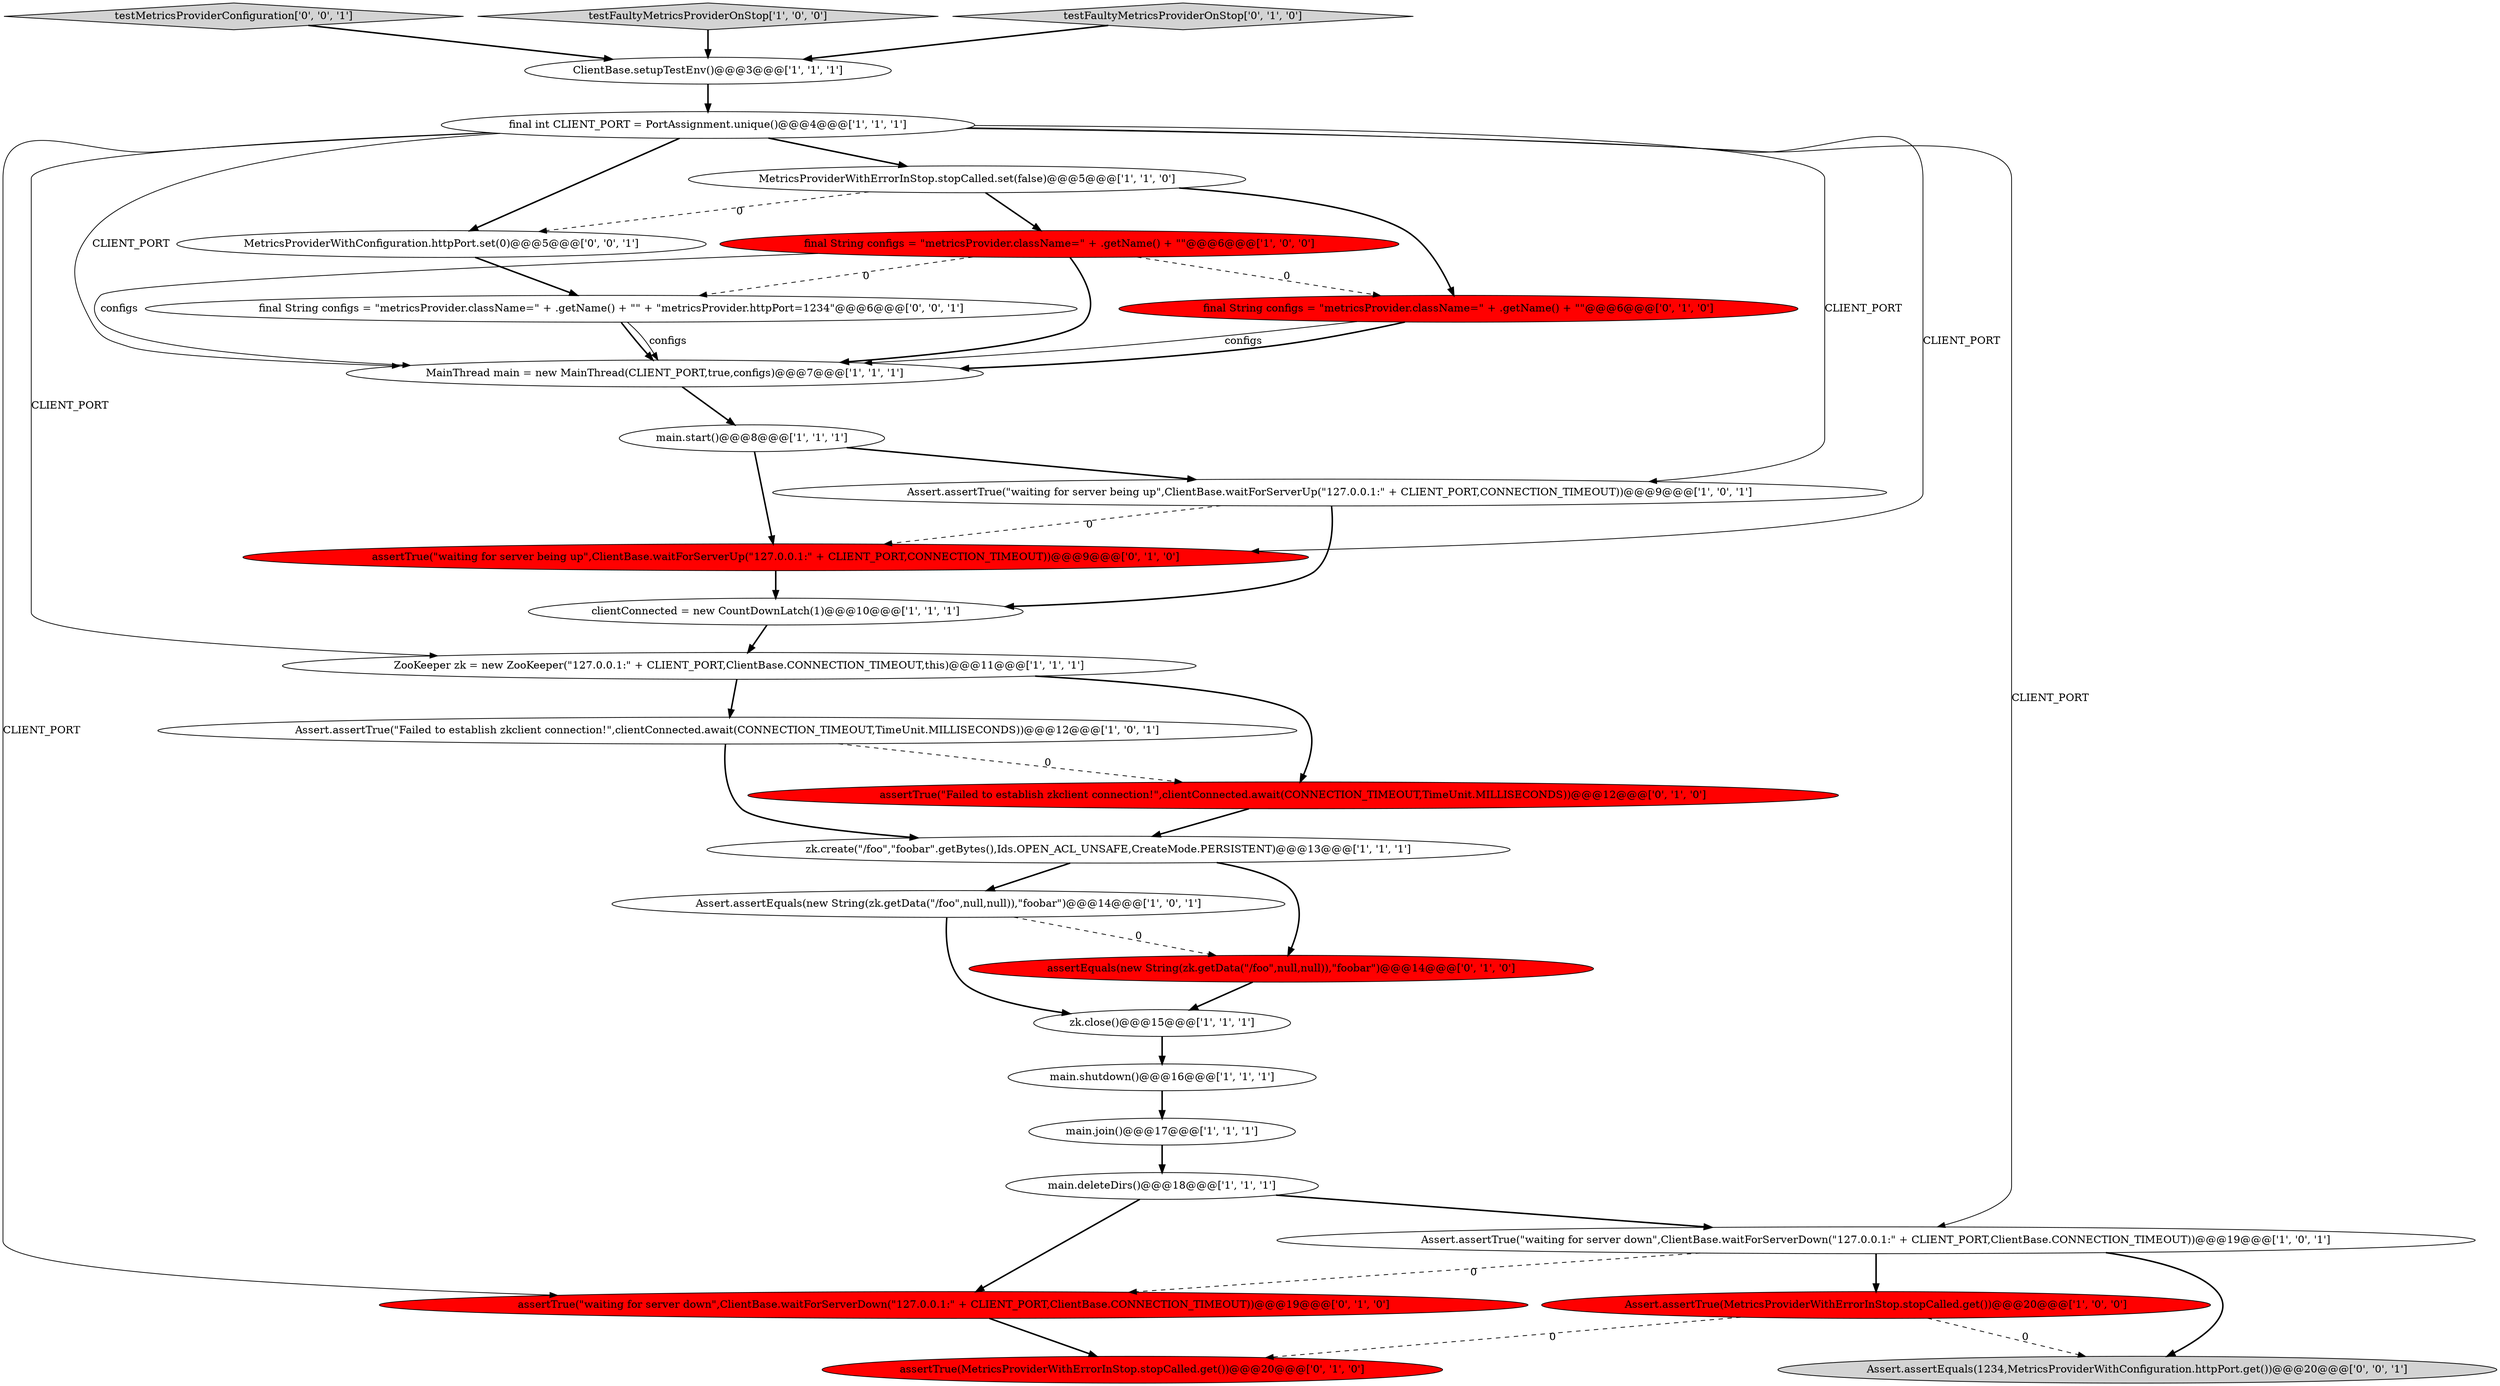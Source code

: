 digraph {
21 [style = filled, label = "assertEquals(new String(zk.getData(\"/foo\",null,null)),\"foobar\")@@@14@@@['0', '1', '0']", fillcolor = red, shape = ellipse image = "AAA1AAABBB2BBB"];
15 [style = filled, label = "final int CLIENT_PORT = PortAssignment.unique()@@@4@@@['1', '1', '1']", fillcolor = white, shape = ellipse image = "AAA0AAABBB1BBB"];
19 [style = filled, label = "assertTrue(\"waiting for server down\",ClientBase.waitForServerDown(\"127.0.0.1:\" + CLIENT_PORT,ClientBase.CONNECTION_TIMEOUT))@@@19@@@['0', '1', '0']", fillcolor = red, shape = ellipse image = "AAA1AAABBB2BBB"];
7 [style = filled, label = "Assert.assertTrue(\"Failed to establish zkclient connection!\",clientConnected.await(CONNECTION_TIMEOUT,TimeUnit.MILLISECONDS))@@@12@@@['1', '0', '1']", fillcolor = white, shape = ellipse image = "AAA0AAABBB1BBB"];
6 [style = filled, label = "ZooKeeper zk = new ZooKeeper(\"127.0.0.1:\" + CLIENT_PORT,ClientBase.CONNECTION_TIMEOUT,this)@@@11@@@['1', '1', '1']", fillcolor = white, shape = ellipse image = "AAA0AAABBB1BBB"];
5 [style = filled, label = "main.join()@@@17@@@['1', '1', '1']", fillcolor = white, shape = ellipse image = "AAA0AAABBB1BBB"];
17 [style = filled, label = "Assert.assertTrue(MetricsProviderWithErrorInStop.stopCalled.get())@@@20@@@['1', '0', '0']", fillcolor = red, shape = ellipse image = "AAA1AAABBB1BBB"];
4 [style = filled, label = "Assert.assertTrue(\"waiting for server being up\",ClientBase.waitForServerUp(\"127.0.0.1:\" + CLIENT_PORT,CONNECTION_TIMEOUT))@@@9@@@['1', '0', '1']", fillcolor = white, shape = ellipse image = "AAA0AAABBB1BBB"];
14 [style = filled, label = "main.deleteDirs()@@@18@@@['1', '1', '1']", fillcolor = white, shape = ellipse image = "AAA0AAABBB1BBB"];
28 [style = filled, label = "testMetricsProviderConfiguration['0', '0', '1']", fillcolor = lightgray, shape = diamond image = "AAA0AAABBB3BBB"];
12 [style = filled, label = "zk.close()@@@15@@@['1', '1', '1']", fillcolor = white, shape = ellipse image = "AAA0AAABBB1BBB"];
0 [style = filled, label = "MainThread main = new MainThread(CLIENT_PORT,true,configs)@@@7@@@['1', '1', '1']", fillcolor = white, shape = ellipse image = "AAA0AAABBB1BBB"];
24 [style = filled, label = "assertTrue(MetricsProviderWithErrorInStop.stopCalled.get())@@@20@@@['0', '1', '0']", fillcolor = red, shape = ellipse image = "AAA1AAABBB2BBB"];
25 [style = filled, label = "assertTrue(\"waiting for server being up\",ClientBase.waitForServerUp(\"127.0.0.1:\" + CLIENT_PORT,CONNECTION_TIMEOUT))@@@9@@@['0', '1', '0']", fillcolor = red, shape = ellipse image = "AAA1AAABBB2BBB"];
27 [style = filled, label = "final String configs = \"metricsProvider.className=\" + .getName() + \"\" + \"metricsProvider.httpPort=1234\"@@@6@@@['0', '0', '1']", fillcolor = white, shape = ellipse image = "AAA0AAABBB3BBB"];
16 [style = filled, label = "clientConnected = new CountDownLatch(1)@@@10@@@['1', '1', '1']", fillcolor = white, shape = ellipse image = "AAA0AAABBB1BBB"];
11 [style = filled, label = "testFaultyMetricsProviderOnStop['1', '0', '0']", fillcolor = lightgray, shape = diamond image = "AAA0AAABBB1BBB"];
13 [style = filled, label = "Assert.assertTrue(\"waiting for server down\",ClientBase.waitForServerDown(\"127.0.0.1:\" + CLIENT_PORT,ClientBase.CONNECTION_TIMEOUT))@@@19@@@['1', '0', '1']", fillcolor = white, shape = ellipse image = "AAA0AAABBB1BBB"];
26 [style = filled, label = "Assert.assertEquals(1234,MetricsProviderWithConfiguration.httpPort.get())@@@20@@@['0', '0', '1']", fillcolor = lightgray, shape = ellipse image = "AAA0AAABBB3BBB"];
3 [style = filled, label = "MetricsProviderWithErrorInStop.stopCalled.set(false)@@@5@@@['1', '1', '0']", fillcolor = white, shape = ellipse image = "AAA0AAABBB1BBB"];
2 [style = filled, label = "main.shutdown()@@@16@@@['1', '1', '1']", fillcolor = white, shape = ellipse image = "AAA0AAABBB1BBB"];
23 [style = filled, label = "assertTrue(\"Failed to establish zkclient connection!\",clientConnected.await(CONNECTION_TIMEOUT,TimeUnit.MILLISECONDS))@@@12@@@['0', '1', '0']", fillcolor = red, shape = ellipse image = "AAA1AAABBB2BBB"];
18 [style = filled, label = "Assert.assertEquals(new String(zk.getData(\"/foo\",null,null)),\"foobar\")@@@14@@@['1', '0', '1']", fillcolor = white, shape = ellipse image = "AAA0AAABBB1BBB"];
29 [style = filled, label = "MetricsProviderWithConfiguration.httpPort.set(0)@@@5@@@['0', '0', '1']", fillcolor = white, shape = ellipse image = "AAA0AAABBB3BBB"];
20 [style = filled, label = "testFaultyMetricsProviderOnStop['0', '1', '0']", fillcolor = lightgray, shape = diamond image = "AAA0AAABBB2BBB"];
1 [style = filled, label = "zk.create(\"/foo\",\"foobar\".getBytes(),Ids.OPEN_ACL_UNSAFE,CreateMode.PERSISTENT)@@@13@@@['1', '1', '1']", fillcolor = white, shape = ellipse image = "AAA0AAABBB1BBB"];
22 [style = filled, label = "final String configs = \"metricsProvider.className=\" + .getName() + \"\"@@@6@@@['0', '1', '0']", fillcolor = red, shape = ellipse image = "AAA1AAABBB2BBB"];
8 [style = filled, label = "ClientBase.setupTestEnv()@@@3@@@['1', '1', '1']", fillcolor = white, shape = ellipse image = "AAA0AAABBB1BBB"];
9 [style = filled, label = "final String configs = \"metricsProvider.className=\" + .getName() + \"\"@@@6@@@['1', '0', '0']", fillcolor = red, shape = ellipse image = "AAA1AAABBB1BBB"];
10 [style = filled, label = "main.start()@@@8@@@['1', '1', '1']", fillcolor = white, shape = ellipse image = "AAA0AAABBB1BBB"];
3->29 [style = dashed, label="0"];
15->6 [style = solid, label="CLIENT_PORT"];
7->1 [style = bold, label=""];
15->19 [style = solid, label="CLIENT_PORT"];
8->15 [style = bold, label=""];
9->0 [style = bold, label=""];
7->23 [style = dashed, label="0"];
27->0 [style = bold, label=""];
17->24 [style = dashed, label="0"];
6->23 [style = bold, label=""];
16->6 [style = bold, label=""];
18->12 [style = bold, label=""];
15->25 [style = solid, label="CLIENT_PORT"];
9->27 [style = dashed, label="0"];
14->19 [style = bold, label=""];
1->18 [style = bold, label=""];
22->0 [style = solid, label="configs"];
9->22 [style = dashed, label="0"];
5->14 [style = bold, label=""];
13->19 [style = dashed, label="0"];
15->3 [style = bold, label=""];
3->22 [style = bold, label=""];
25->16 [style = bold, label=""];
19->24 [style = bold, label=""];
21->12 [style = bold, label=""];
27->0 [style = solid, label="configs"];
3->9 [style = bold, label=""];
4->25 [style = dashed, label="0"];
29->27 [style = bold, label=""];
13->17 [style = bold, label=""];
12->2 [style = bold, label=""];
0->10 [style = bold, label=""];
20->8 [style = bold, label=""];
15->0 [style = solid, label="CLIENT_PORT"];
22->0 [style = bold, label=""];
10->25 [style = bold, label=""];
13->26 [style = bold, label=""];
1->21 [style = bold, label=""];
15->13 [style = solid, label="CLIENT_PORT"];
18->21 [style = dashed, label="0"];
28->8 [style = bold, label=""];
10->4 [style = bold, label=""];
23->1 [style = bold, label=""];
11->8 [style = bold, label=""];
17->26 [style = dashed, label="0"];
14->13 [style = bold, label=""];
6->7 [style = bold, label=""];
9->0 [style = solid, label="configs"];
15->29 [style = bold, label=""];
4->16 [style = bold, label=""];
2->5 [style = bold, label=""];
15->4 [style = solid, label="CLIENT_PORT"];
}
